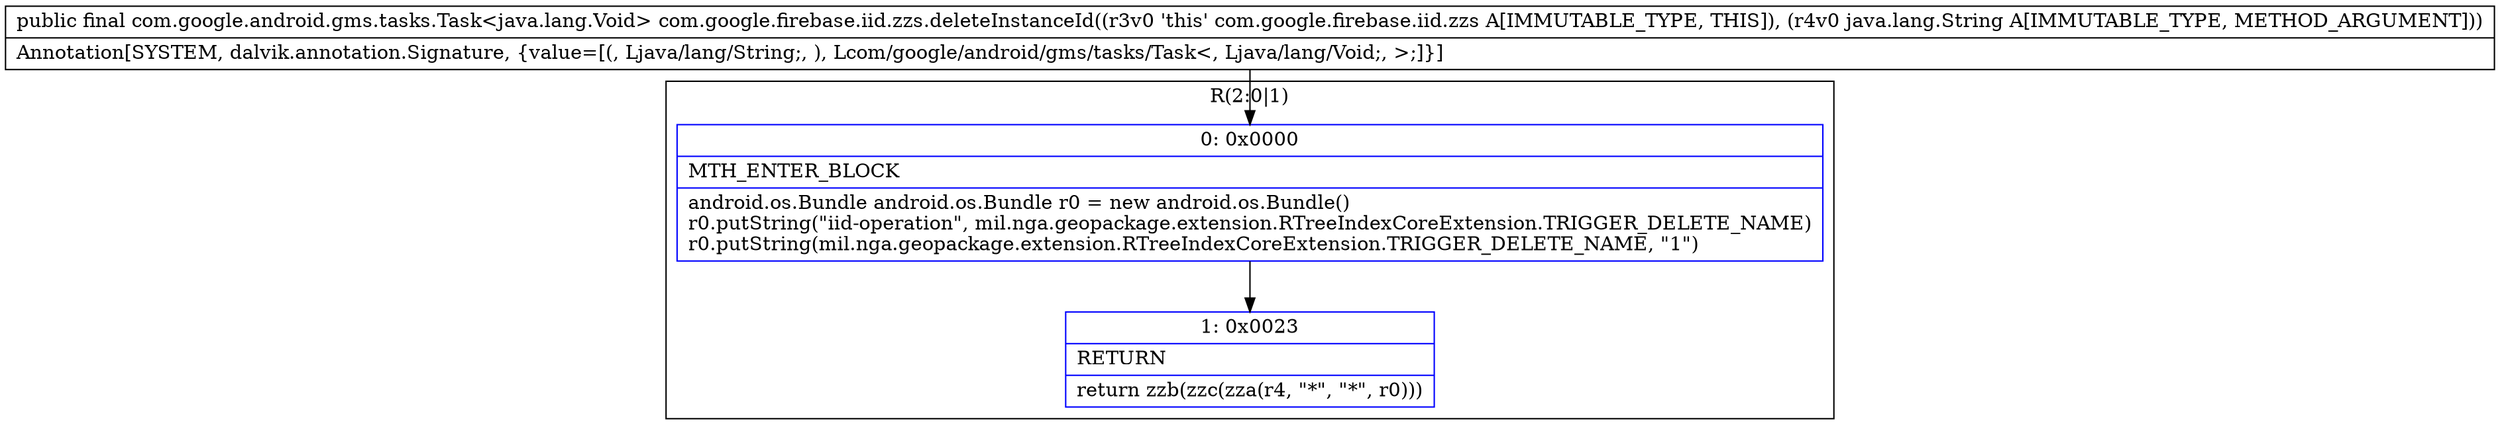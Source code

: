 digraph "CFG forcom.google.firebase.iid.zzs.deleteInstanceId(Ljava\/lang\/String;)Lcom\/google\/android\/gms\/tasks\/Task;" {
subgraph cluster_Region_554060922 {
label = "R(2:0|1)";
node [shape=record,color=blue];
Node_0 [shape=record,label="{0\:\ 0x0000|MTH_ENTER_BLOCK\l|android.os.Bundle android.os.Bundle r0 = new android.os.Bundle()\lr0.putString(\"iid\-operation\", mil.nga.geopackage.extension.RTreeIndexCoreExtension.TRIGGER_DELETE_NAME)\lr0.putString(mil.nga.geopackage.extension.RTreeIndexCoreExtension.TRIGGER_DELETE_NAME, \"1\")\l}"];
Node_1 [shape=record,label="{1\:\ 0x0023|RETURN\l|return zzb(zzc(zza(r4, \"*\", \"*\", r0)))\l}"];
}
MethodNode[shape=record,label="{public final com.google.android.gms.tasks.Task\<java.lang.Void\> com.google.firebase.iid.zzs.deleteInstanceId((r3v0 'this' com.google.firebase.iid.zzs A[IMMUTABLE_TYPE, THIS]), (r4v0 java.lang.String A[IMMUTABLE_TYPE, METHOD_ARGUMENT]))  | Annotation[SYSTEM, dalvik.annotation.Signature, \{value=[(, Ljava\/lang\/String;, ), Lcom\/google\/android\/gms\/tasks\/Task\<, Ljava\/lang\/Void;, \>;]\}]\l}"];
MethodNode -> Node_0;
Node_0 -> Node_1;
}

